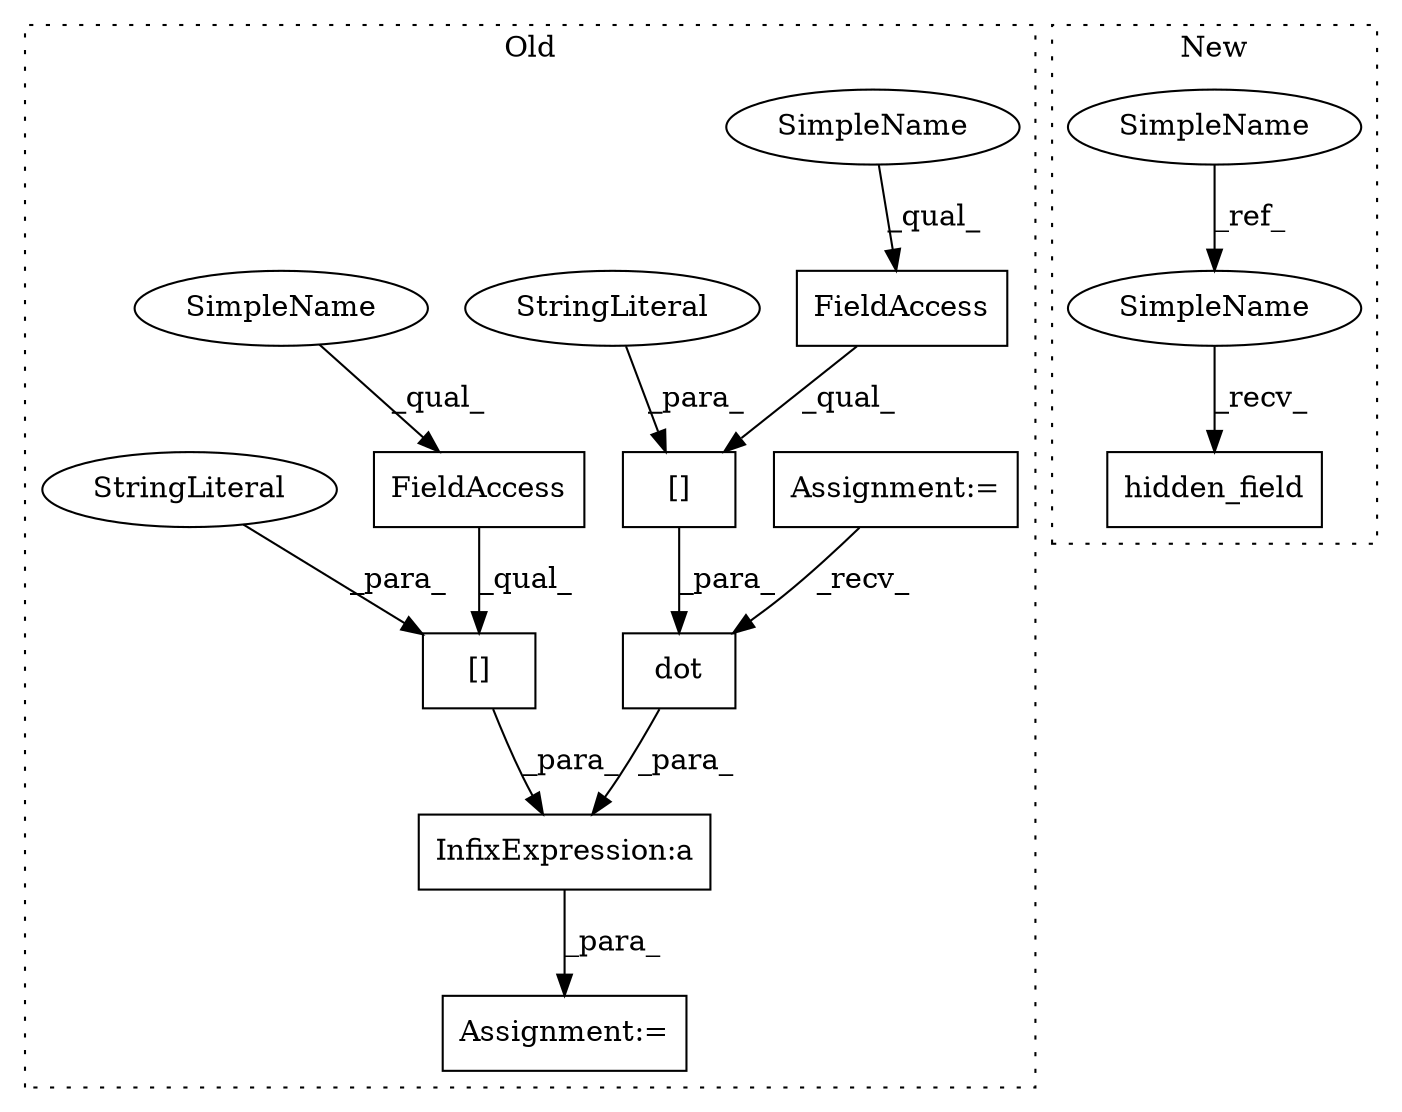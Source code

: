 digraph G {
subgraph cluster0 {
1 [label="[]" a="2" s="4019,4044" l="12,1" shape="box"];
3 [label="InfixExpression:a" a="27" s="4045" l="3" shape="box"];
4 [label="FieldAccess" a="22" s="4019" l="11" shape="box"];
6 [label="FieldAccess" a="22" s="4066" l="11" shape="box"];
7 [label="[]" a="2" s="4066,4087" l="12,1" shape="box"];
8 [label="dot" a="32" s="4054,4088" l="4,1" shape="box"];
9 [label="StringLiteral" a="45" s="4078" l="9" shape="ellipse"];
10 [label="Assignment:=" a="7" s="4017" l="1" shape="box"];
11 [label="Assignment:=" a="7" s="4001" l="5" shape="box"];
12 [label="StringLiteral" a="45" s="4031" l="13" shape="ellipse"];
14 [label="SimpleName" a="42" s="4066" l="4" shape="ellipse"];
15 [label="SimpleName" a="42" s="4019" l="4" shape="ellipse"];
label = "Old";
style="dotted";
}
subgraph cluster1 {
2 [label="hidden_field" a="32" s="3826,3846" l="13,1" shape="box"];
5 [label="SimpleName" a="42" s="3762" l="4" shape="ellipse"];
13 [label="SimpleName" a="42" s="3821" l="4" shape="ellipse"];
label = "New";
style="dotted";
}
1 -> 3 [label="_para_"];
3 -> 10 [label="_para_"];
4 -> 1 [label="_qual_"];
5 -> 13 [label="_ref_"];
6 -> 7 [label="_qual_"];
7 -> 8 [label="_para_"];
8 -> 3 [label="_para_"];
9 -> 7 [label="_para_"];
11 -> 8 [label="_recv_"];
12 -> 1 [label="_para_"];
13 -> 2 [label="_recv_"];
14 -> 6 [label="_qual_"];
15 -> 4 [label="_qual_"];
}